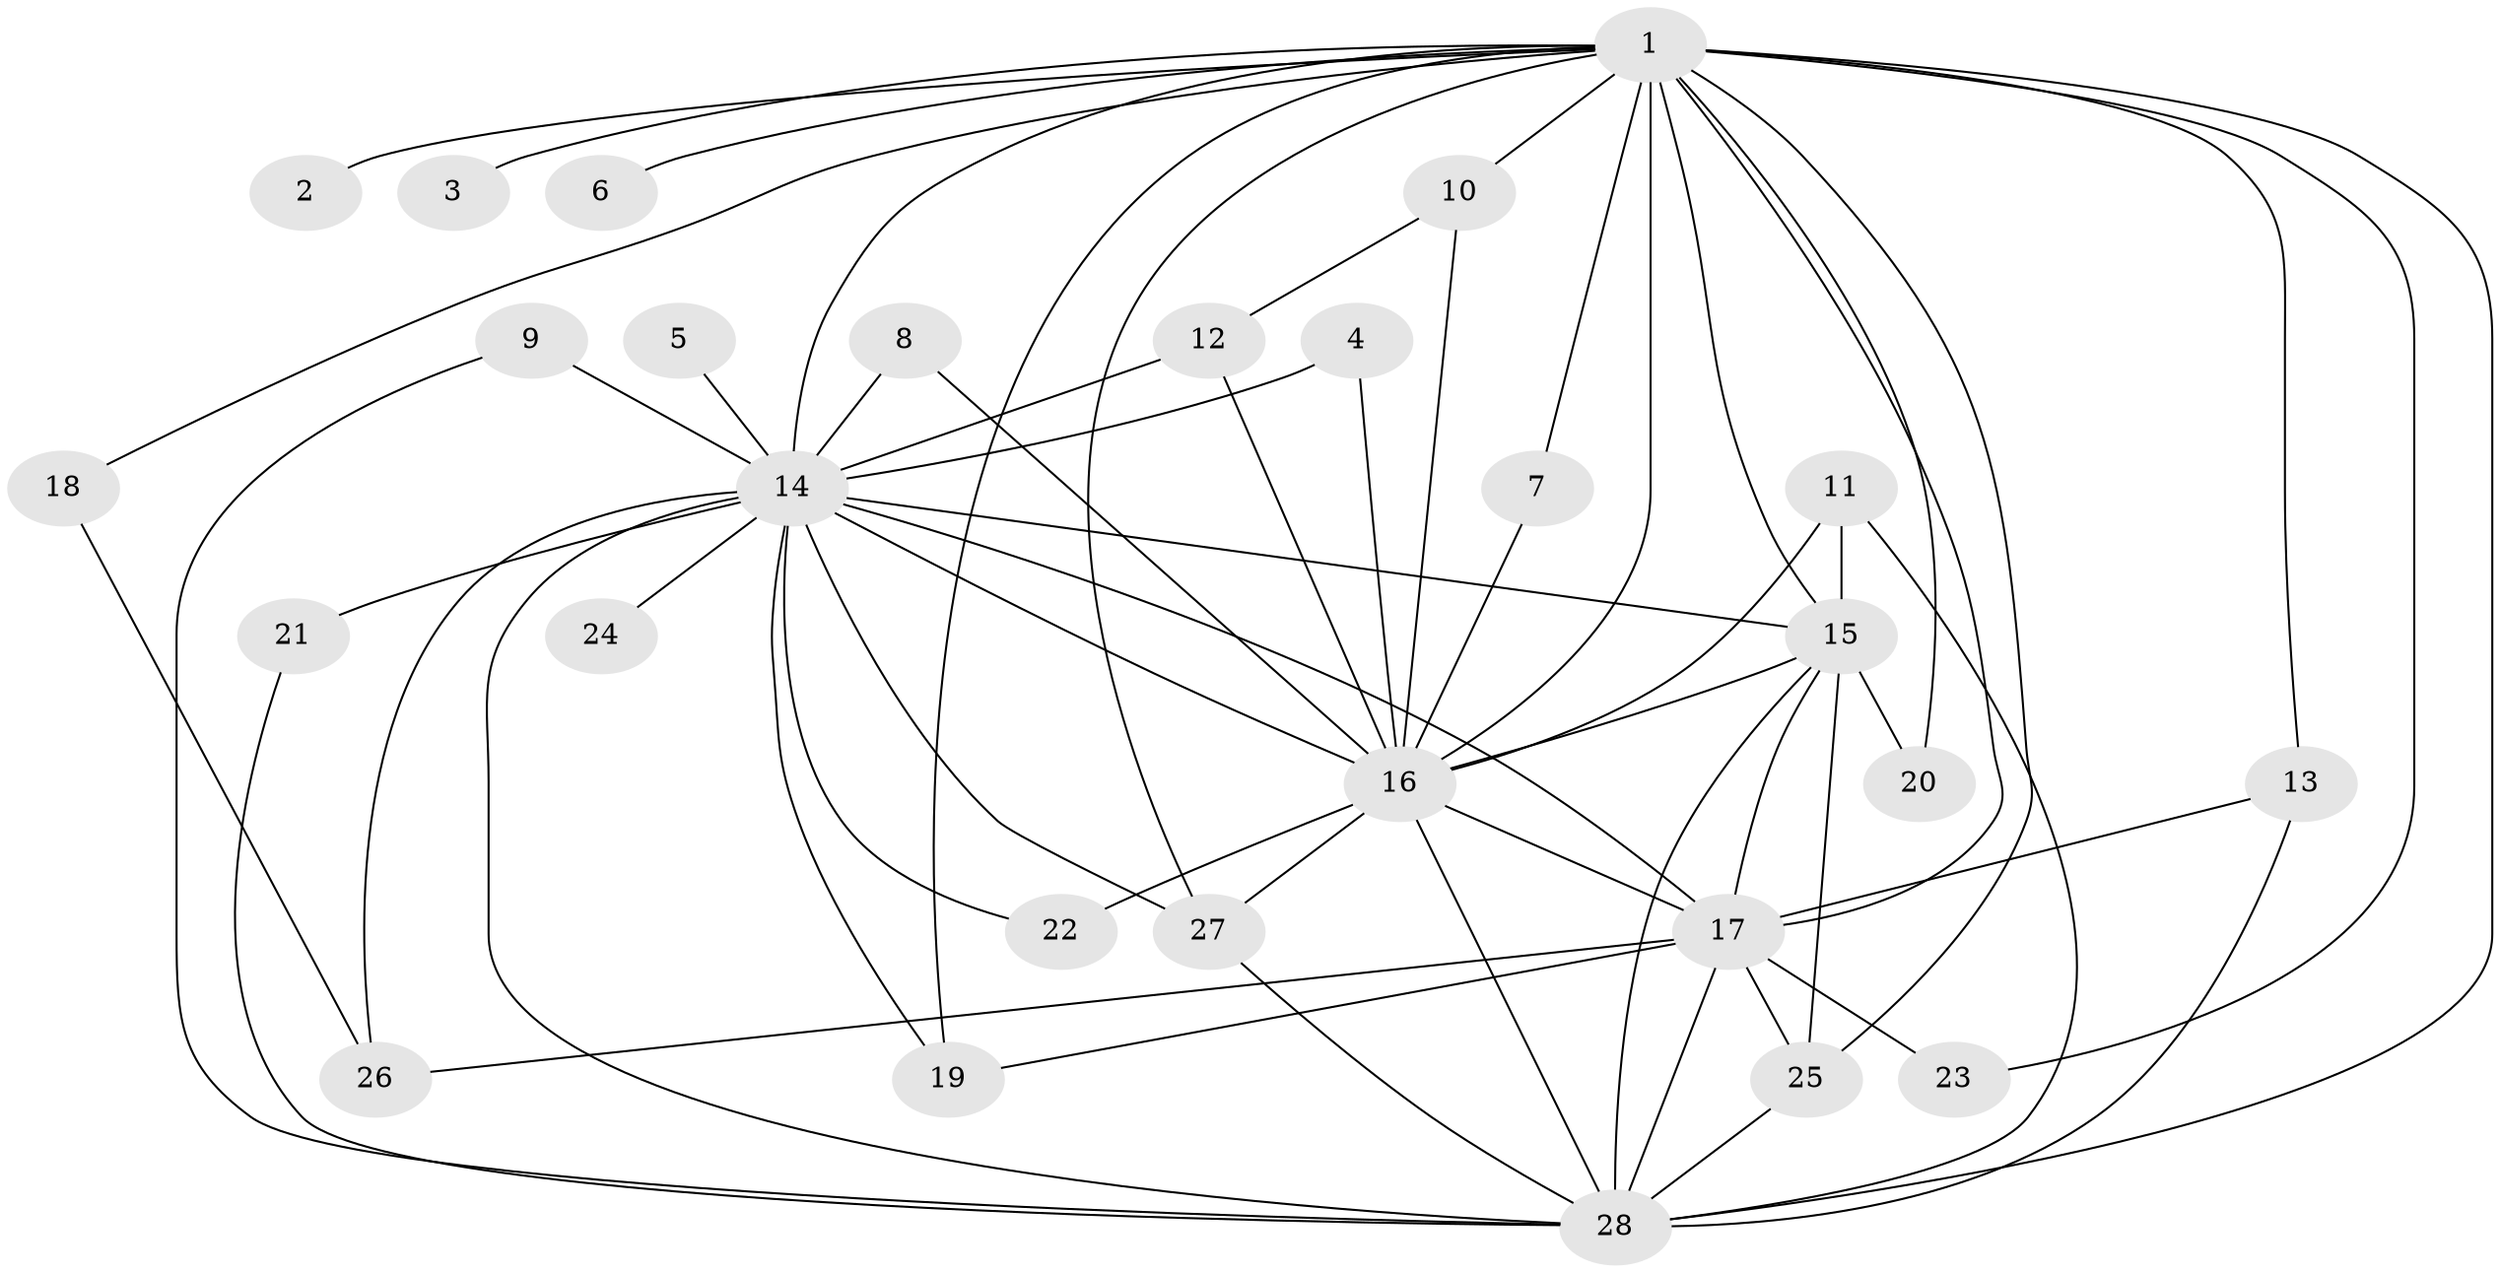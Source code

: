 // original degree distribution, {11: 0.01818181818181818, 17: 0.03636363636363636, 20: 0.01818181818181818, 18: 0.01818181818181818, 16: 0.05454545454545454, 12: 0.01818181818181818, 15: 0.01818181818181818, 2: 0.509090909090909, 4: 0.09090909090909091, 3: 0.21818181818181817}
// Generated by graph-tools (version 1.1) at 2025/25/03/09/25 03:25:37]
// undirected, 28 vertices, 62 edges
graph export_dot {
graph [start="1"]
  node [color=gray90,style=filled];
  1;
  2;
  3;
  4;
  5;
  6;
  7;
  8;
  9;
  10;
  11;
  12;
  13;
  14;
  15;
  16;
  17;
  18;
  19;
  20;
  21;
  22;
  23;
  24;
  25;
  26;
  27;
  28;
  1 -- 2 [weight=2.0];
  1 -- 3 [weight=1.0];
  1 -- 6 [weight=2.0];
  1 -- 7 [weight=1.0];
  1 -- 10 [weight=1.0];
  1 -- 13 [weight=2.0];
  1 -- 14 [weight=9.0];
  1 -- 15 [weight=4.0];
  1 -- 16 [weight=5.0];
  1 -- 17 [weight=5.0];
  1 -- 18 [weight=1.0];
  1 -- 19 [weight=1.0];
  1 -- 20 [weight=2.0];
  1 -- 23 [weight=1.0];
  1 -- 25 [weight=1.0];
  1 -- 27 [weight=2.0];
  1 -- 28 [weight=4.0];
  4 -- 14 [weight=1.0];
  4 -- 16 [weight=1.0];
  5 -- 14 [weight=1.0];
  7 -- 16 [weight=1.0];
  8 -- 14 [weight=1.0];
  8 -- 16 [weight=1.0];
  9 -- 14 [weight=1.0];
  9 -- 28 [weight=1.0];
  10 -- 12 [weight=1.0];
  10 -- 16 [weight=2.0];
  11 -- 15 [weight=1.0];
  11 -- 16 [weight=1.0];
  11 -- 28 [weight=1.0];
  12 -- 14 [weight=2.0];
  12 -- 16 [weight=1.0];
  13 -- 17 [weight=1.0];
  13 -- 28 [weight=1.0];
  14 -- 15 [weight=2.0];
  14 -- 16 [weight=3.0];
  14 -- 17 [weight=2.0];
  14 -- 19 [weight=1.0];
  14 -- 21 [weight=1.0];
  14 -- 22 [weight=1.0];
  14 -- 24 [weight=2.0];
  14 -- 26 [weight=1.0];
  14 -- 27 [weight=1.0];
  14 -- 28 [weight=2.0];
  15 -- 16 [weight=2.0];
  15 -- 17 [weight=3.0];
  15 -- 20 [weight=1.0];
  15 -- 25 [weight=1.0];
  15 -- 28 [weight=2.0];
  16 -- 17 [weight=1.0];
  16 -- 22 [weight=1.0];
  16 -- 27 [weight=1.0];
  16 -- 28 [weight=2.0];
  17 -- 19 [weight=1.0];
  17 -- 23 [weight=1.0];
  17 -- 25 [weight=1.0];
  17 -- 26 [weight=1.0];
  17 -- 28 [weight=1.0];
  18 -- 26 [weight=1.0];
  21 -- 28 [weight=1.0];
  25 -- 28 [weight=1.0];
  27 -- 28 [weight=1.0];
}

